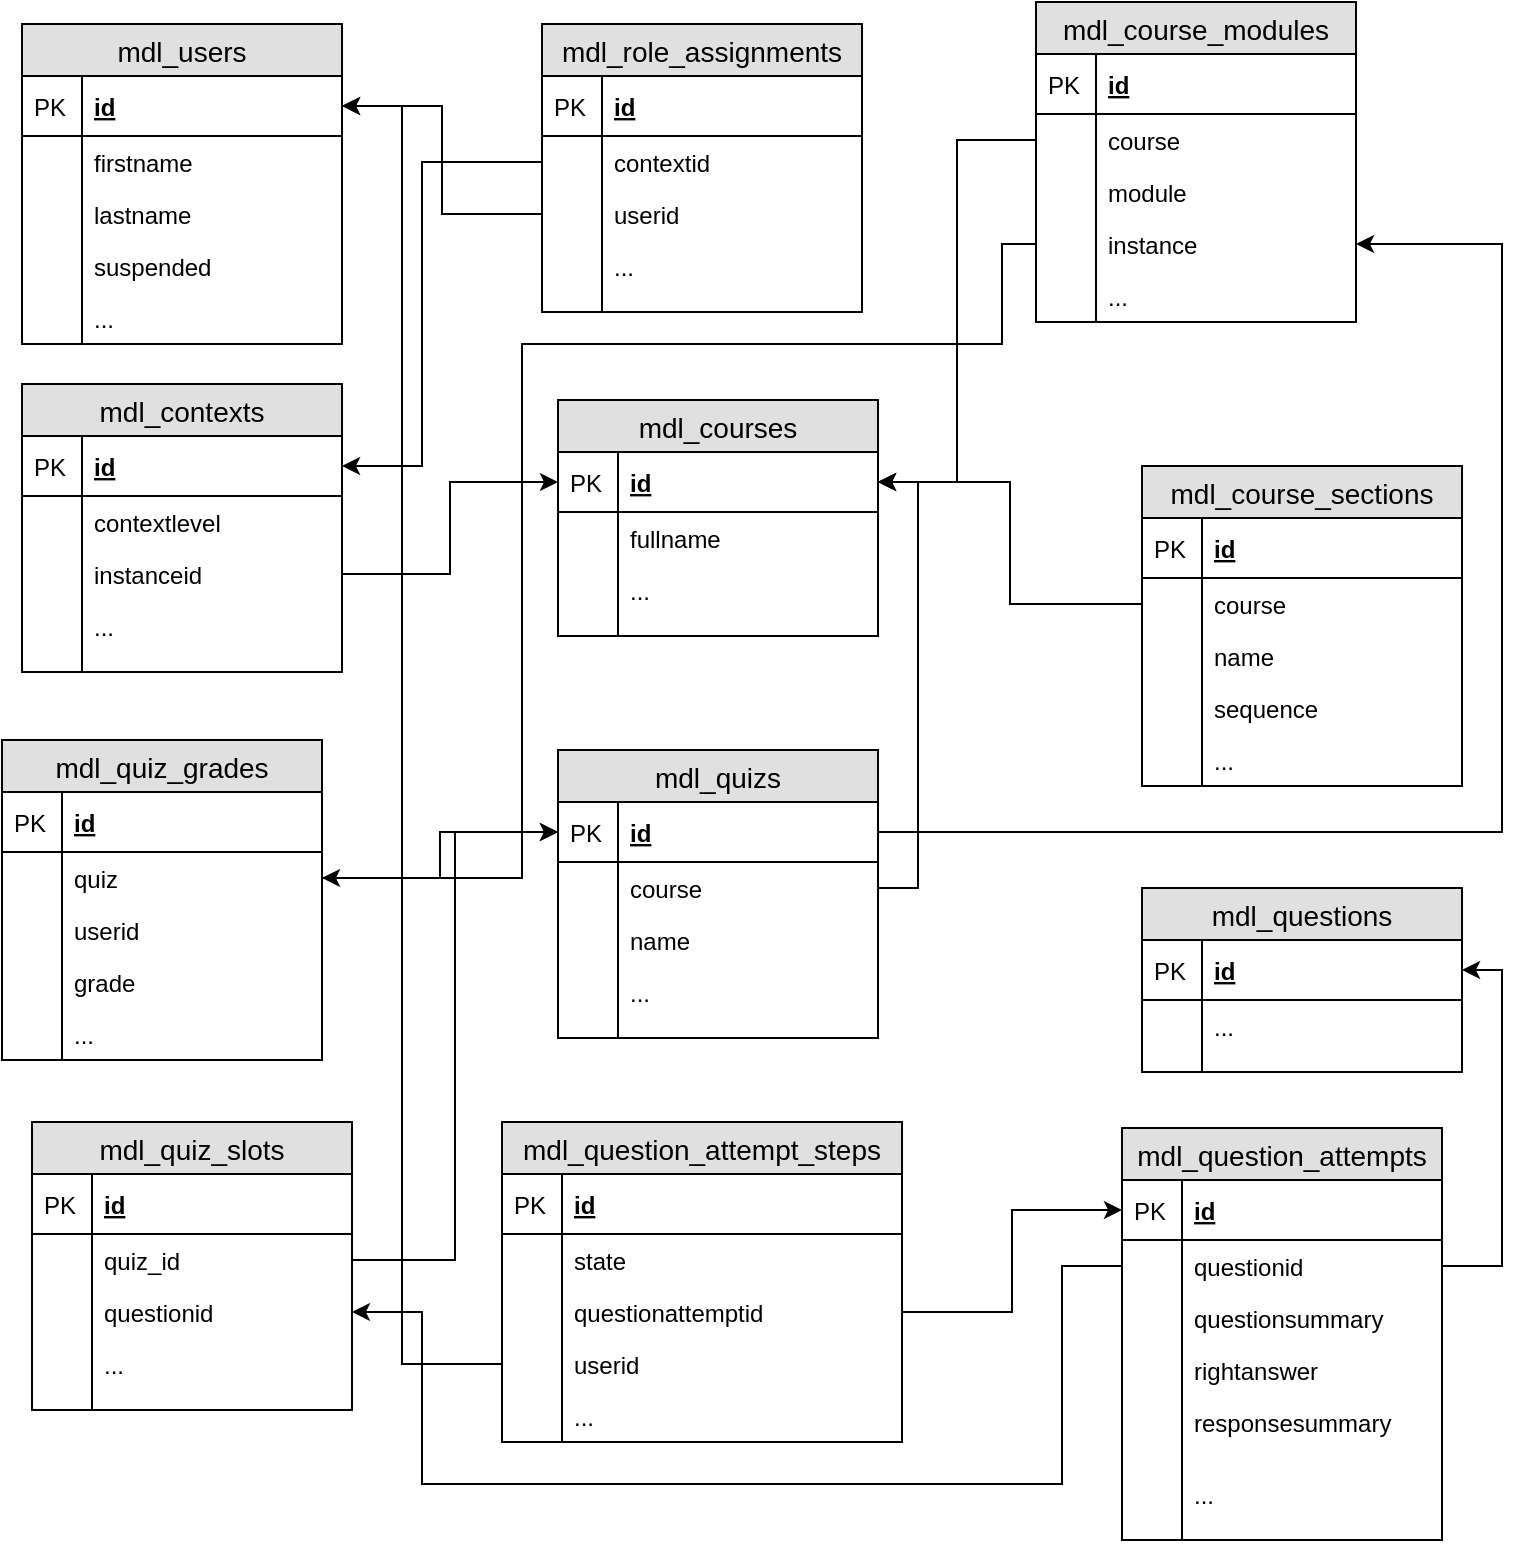 <mxfile version="10.6.2" type="device"><diagram id="EdsBTiarDASVLPU0Mut0" name="Page-1"><mxGraphModel dx="840" dy="435" grid="1" gridSize="10" guides="1" tooltips="1" connect="1" arrows="1" fold="1" page="1" pageScale="1" pageWidth="827" pageHeight="1169" math="0" shadow="0"><root><mxCell id="0"/><mxCell id="1" parent="0"/><mxCell id="I9P-b3mgV0MmRSYm_5gd-2" value="mdl_users" style="swimlane;fontStyle=0;childLayout=stackLayout;horizontal=1;startSize=26;fillColor=#e0e0e0;horizontalStack=0;resizeParent=1;resizeParentMax=0;resizeLast=0;collapsible=1;marginBottom=0;swimlaneFillColor=#ffffff;align=center;fontSize=14;" parent="1" vertex="1"><mxGeometry x="160" y="80" width="160" height="160" as="geometry"/></mxCell><mxCell id="I9P-b3mgV0MmRSYm_5gd-3" value="id" style="shape=partialRectangle;top=0;left=0;right=0;bottom=1;align=left;verticalAlign=middle;fillColor=none;spacingLeft=34;spacingRight=4;overflow=hidden;rotatable=0;points=[[0,0.5],[1,0.5]];portConstraint=eastwest;dropTarget=0;fontStyle=5;fontSize=12;" parent="I9P-b3mgV0MmRSYm_5gd-2" vertex="1"><mxGeometry y="26" width="160" height="30" as="geometry"/></mxCell><mxCell id="I9P-b3mgV0MmRSYm_5gd-4" value="PK" style="shape=partialRectangle;top=0;left=0;bottom=0;fillColor=none;align=left;verticalAlign=middle;spacingLeft=4;spacingRight=4;overflow=hidden;rotatable=0;points=[];portConstraint=eastwest;part=1;fontSize=12;" parent="I9P-b3mgV0MmRSYm_5gd-3" vertex="1" connectable="0"><mxGeometry width="30" height="30" as="geometry"/></mxCell><mxCell id="I9P-b3mgV0MmRSYm_5gd-5" value="firstname" style="shape=partialRectangle;top=0;left=0;right=0;bottom=0;align=left;verticalAlign=top;fillColor=none;spacingLeft=34;spacingRight=4;overflow=hidden;rotatable=0;points=[[0,0.5],[1,0.5]];portConstraint=eastwest;dropTarget=0;fontSize=12;" parent="I9P-b3mgV0MmRSYm_5gd-2" vertex="1"><mxGeometry y="56" width="160" height="26" as="geometry"/></mxCell><mxCell id="I9P-b3mgV0MmRSYm_5gd-6" value="" style="shape=partialRectangle;top=0;left=0;bottom=0;fillColor=none;align=left;verticalAlign=top;spacingLeft=4;spacingRight=4;overflow=hidden;rotatable=0;points=[];portConstraint=eastwest;part=1;fontSize=12;" parent="I9P-b3mgV0MmRSYm_5gd-5" vertex="1" connectable="0"><mxGeometry width="30" height="26" as="geometry"/></mxCell><mxCell id="I9P-b3mgV0MmRSYm_5gd-7" value="lastname" style="shape=partialRectangle;top=0;left=0;right=0;bottom=0;align=left;verticalAlign=top;fillColor=none;spacingLeft=34;spacingRight=4;overflow=hidden;rotatable=0;points=[[0,0.5],[1,0.5]];portConstraint=eastwest;dropTarget=0;fontSize=12;" parent="I9P-b3mgV0MmRSYm_5gd-2" vertex="1"><mxGeometry y="82" width="160" height="26" as="geometry"/></mxCell><mxCell id="I9P-b3mgV0MmRSYm_5gd-8" value="" style="shape=partialRectangle;top=0;left=0;bottom=0;fillColor=none;align=left;verticalAlign=top;spacingLeft=4;spacingRight=4;overflow=hidden;rotatable=0;points=[];portConstraint=eastwest;part=1;fontSize=12;" parent="I9P-b3mgV0MmRSYm_5gd-7" vertex="1" connectable="0"><mxGeometry width="30" height="26" as="geometry"/></mxCell><mxCell id="I9P-b3mgV0MmRSYm_5gd-9" value="suspended" style="shape=partialRectangle;top=0;left=0;right=0;bottom=0;align=left;verticalAlign=top;fillColor=none;spacingLeft=34;spacingRight=4;overflow=hidden;rotatable=0;points=[[0,0.5],[1,0.5]];portConstraint=eastwest;dropTarget=0;fontSize=12;" parent="I9P-b3mgV0MmRSYm_5gd-2" vertex="1"><mxGeometry y="108" width="160" height="26" as="geometry"/></mxCell><mxCell id="I9P-b3mgV0MmRSYm_5gd-10" value="" style="shape=partialRectangle;top=0;left=0;bottom=0;fillColor=none;align=left;verticalAlign=top;spacingLeft=4;spacingRight=4;overflow=hidden;rotatable=0;points=[];portConstraint=eastwest;part=1;fontSize=12;" parent="I9P-b3mgV0MmRSYm_5gd-9" vertex="1" connectable="0"><mxGeometry width="30" height="26" as="geometry"/></mxCell><mxCell id="I9P-b3mgV0MmRSYm_5gd-11" value="..." style="shape=partialRectangle;top=0;left=0;right=0;bottom=0;align=left;verticalAlign=top;fillColor=none;spacingLeft=34;spacingRight=4;overflow=hidden;rotatable=0;points=[[0,0.5],[1,0.5]];portConstraint=eastwest;dropTarget=0;fontSize=12;" parent="I9P-b3mgV0MmRSYm_5gd-2" vertex="1"><mxGeometry y="134" width="160" height="26" as="geometry"/></mxCell><mxCell id="I9P-b3mgV0MmRSYm_5gd-12" value="" style="shape=partialRectangle;top=0;left=0;bottom=0;fillColor=none;align=left;verticalAlign=top;spacingLeft=4;spacingRight=4;overflow=hidden;rotatable=0;points=[];portConstraint=eastwest;part=1;fontSize=12;" parent="I9P-b3mgV0MmRSYm_5gd-11" vertex="1" connectable="0"><mxGeometry width="30" height="26" as="geometry"/></mxCell><mxCell id="I9P-b3mgV0MmRSYm_5gd-13" value="mdl_quizs" style="swimlane;fontStyle=0;childLayout=stackLayout;horizontal=1;startSize=26;fillColor=#e0e0e0;horizontalStack=0;resizeParent=1;resizeParentMax=0;resizeLast=0;collapsible=1;marginBottom=0;swimlaneFillColor=#ffffff;align=center;fontSize=14;" parent="1" vertex="1"><mxGeometry x="428" y="443" width="160" height="144" as="geometry"/></mxCell><mxCell id="I9P-b3mgV0MmRSYm_5gd-14" value="id" style="shape=partialRectangle;top=0;left=0;right=0;bottom=1;align=left;verticalAlign=middle;fillColor=none;spacingLeft=34;spacingRight=4;overflow=hidden;rotatable=0;points=[[0,0.5],[1,0.5]];portConstraint=eastwest;dropTarget=0;fontStyle=5;fontSize=12;" parent="I9P-b3mgV0MmRSYm_5gd-13" vertex="1"><mxGeometry y="26" width="160" height="30" as="geometry"/></mxCell><mxCell id="I9P-b3mgV0MmRSYm_5gd-15" value="PK" style="shape=partialRectangle;top=0;left=0;bottom=0;fillColor=none;align=left;verticalAlign=middle;spacingLeft=4;spacingRight=4;overflow=hidden;rotatable=0;points=[];portConstraint=eastwest;part=1;fontSize=12;" parent="I9P-b3mgV0MmRSYm_5gd-14" vertex="1" connectable="0"><mxGeometry width="30" height="30" as="geometry"/></mxCell><mxCell id="I9P-b3mgV0MmRSYm_5gd-16" value="course" style="shape=partialRectangle;top=0;left=0;right=0;bottom=0;align=left;verticalAlign=top;fillColor=none;spacingLeft=34;spacingRight=4;overflow=hidden;rotatable=0;points=[[0,0.5],[1,0.5]];portConstraint=eastwest;dropTarget=0;fontSize=12;" parent="I9P-b3mgV0MmRSYm_5gd-13" vertex="1"><mxGeometry y="56" width="160" height="26" as="geometry"/></mxCell><mxCell id="I9P-b3mgV0MmRSYm_5gd-17" value="" style="shape=partialRectangle;top=0;left=0;bottom=0;fillColor=none;align=left;verticalAlign=top;spacingLeft=4;spacingRight=4;overflow=hidden;rotatable=0;points=[];portConstraint=eastwest;part=1;fontSize=12;" parent="I9P-b3mgV0MmRSYm_5gd-16" vertex="1" connectable="0"><mxGeometry width="30" height="26" as="geometry"/></mxCell><mxCell id="I9P-b3mgV0MmRSYm_5gd-18" value="name" style="shape=partialRectangle;top=0;left=0;right=0;bottom=0;align=left;verticalAlign=top;fillColor=none;spacingLeft=34;spacingRight=4;overflow=hidden;rotatable=0;points=[[0,0.5],[1,0.5]];portConstraint=eastwest;dropTarget=0;fontSize=12;" parent="I9P-b3mgV0MmRSYm_5gd-13" vertex="1"><mxGeometry y="82" width="160" height="26" as="geometry"/></mxCell><mxCell id="I9P-b3mgV0MmRSYm_5gd-19" value="" style="shape=partialRectangle;top=0;left=0;bottom=0;fillColor=none;align=left;verticalAlign=top;spacingLeft=4;spacingRight=4;overflow=hidden;rotatable=0;points=[];portConstraint=eastwest;part=1;fontSize=12;" parent="I9P-b3mgV0MmRSYm_5gd-18" vertex="1" connectable="0"><mxGeometry width="30" height="26" as="geometry"/></mxCell><mxCell id="I9P-b3mgV0MmRSYm_5gd-20" value="..." style="shape=partialRectangle;top=0;left=0;right=0;bottom=0;align=left;verticalAlign=top;fillColor=none;spacingLeft=34;spacingRight=4;overflow=hidden;rotatable=0;points=[[0,0.5],[1,0.5]];portConstraint=eastwest;dropTarget=0;fontSize=12;" parent="I9P-b3mgV0MmRSYm_5gd-13" vertex="1"><mxGeometry y="108" width="160" height="26" as="geometry"/></mxCell><mxCell id="I9P-b3mgV0MmRSYm_5gd-21" value="" style="shape=partialRectangle;top=0;left=0;bottom=0;fillColor=none;align=left;verticalAlign=top;spacingLeft=4;spacingRight=4;overflow=hidden;rotatable=0;points=[];portConstraint=eastwest;part=1;fontSize=12;" parent="I9P-b3mgV0MmRSYm_5gd-20" vertex="1" connectable="0"><mxGeometry width="30" height="26" as="geometry"/></mxCell><mxCell id="I9P-b3mgV0MmRSYm_5gd-22" value="" style="shape=partialRectangle;top=0;left=0;right=0;bottom=0;align=left;verticalAlign=top;fillColor=none;spacingLeft=34;spacingRight=4;overflow=hidden;rotatable=0;points=[[0,0.5],[1,0.5]];portConstraint=eastwest;dropTarget=0;fontSize=12;" parent="I9P-b3mgV0MmRSYm_5gd-13" vertex="1"><mxGeometry y="134" width="160" height="10" as="geometry"/></mxCell><mxCell id="I9P-b3mgV0MmRSYm_5gd-23" value="" style="shape=partialRectangle;top=0;left=0;bottom=0;fillColor=none;align=left;verticalAlign=top;spacingLeft=4;spacingRight=4;overflow=hidden;rotatable=0;points=[];portConstraint=eastwest;part=1;fontSize=12;" parent="I9P-b3mgV0MmRSYm_5gd-22" vertex="1" connectable="0"><mxGeometry width="30" height="10" as="geometry"/></mxCell><mxCell id="I9P-b3mgV0MmRSYm_5gd-28" value="mdl_quiz_grades" style="swimlane;fontStyle=0;childLayout=stackLayout;horizontal=1;startSize=26;fillColor=#e0e0e0;horizontalStack=0;resizeParent=1;resizeParentMax=0;resizeLast=0;collapsible=1;marginBottom=0;swimlaneFillColor=#ffffff;align=center;fontSize=14;" parent="1" vertex="1"><mxGeometry x="150" y="438" width="160" height="160" as="geometry"/></mxCell><mxCell id="I9P-b3mgV0MmRSYm_5gd-29" value="id" style="shape=partialRectangle;top=0;left=0;right=0;bottom=1;align=left;verticalAlign=middle;fillColor=none;spacingLeft=34;spacingRight=4;overflow=hidden;rotatable=0;points=[[0,0.5],[1,0.5]];portConstraint=eastwest;dropTarget=0;fontStyle=5;fontSize=12;" parent="I9P-b3mgV0MmRSYm_5gd-28" vertex="1"><mxGeometry y="26" width="160" height="30" as="geometry"/></mxCell><mxCell id="I9P-b3mgV0MmRSYm_5gd-30" value="PK" style="shape=partialRectangle;top=0;left=0;bottom=0;fillColor=none;align=left;verticalAlign=middle;spacingLeft=4;spacingRight=4;overflow=hidden;rotatable=0;points=[];portConstraint=eastwest;part=1;fontSize=12;" parent="I9P-b3mgV0MmRSYm_5gd-29" vertex="1" connectable="0"><mxGeometry width="30" height="30" as="geometry"/></mxCell><mxCell id="I9P-b3mgV0MmRSYm_5gd-31" value="quiz" style="shape=partialRectangle;top=0;left=0;right=0;bottom=0;align=left;verticalAlign=top;fillColor=none;spacingLeft=34;spacingRight=4;overflow=hidden;rotatable=0;points=[[0,0.5],[1,0.5]];portConstraint=eastwest;dropTarget=0;fontSize=12;" parent="I9P-b3mgV0MmRSYm_5gd-28" vertex="1"><mxGeometry y="56" width="160" height="26" as="geometry"/></mxCell><mxCell id="I9P-b3mgV0MmRSYm_5gd-32" value="" style="shape=partialRectangle;top=0;left=0;bottom=0;fillColor=none;align=left;verticalAlign=top;spacingLeft=4;spacingRight=4;overflow=hidden;rotatable=0;points=[];portConstraint=eastwest;part=1;fontSize=12;" parent="I9P-b3mgV0MmRSYm_5gd-31" vertex="1" connectable="0"><mxGeometry width="30" height="26" as="geometry"/></mxCell><mxCell id="I9P-b3mgV0MmRSYm_5gd-33" value="userid" style="shape=partialRectangle;top=0;left=0;right=0;bottom=0;align=left;verticalAlign=top;fillColor=none;spacingLeft=34;spacingRight=4;overflow=hidden;rotatable=0;points=[[0,0.5],[1,0.5]];portConstraint=eastwest;dropTarget=0;fontSize=12;" parent="I9P-b3mgV0MmRSYm_5gd-28" vertex="1"><mxGeometry y="82" width="160" height="26" as="geometry"/></mxCell><mxCell id="I9P-b3mgV0MmRSYm_5gd-34" value="" style="shape=partialRectangle;top=0;left=0;bottom=0;fillColor=none;align=left;verticalAlign=top;spacingLeft=4;spacingRight=4;overflow=hidden;rotatable=0;points=[];portConstraint=eastwest;part=1;fontSize=12;" parent="I9P-b3mgV0MmRSYm_5gd-33" vertex="1" connectable="0"><mxGeometry width="30" height="26" as="geometry"/></mxCell><mxCell id="I9P-b3mgV0MmRSYm_5gd-35" value="grade" style="shape=partialRectangle;top=0;left=0;right=0;bottom=0;align=left;verticalAlign=top;fillColor=none;spacingLeft=34;spacingRight=4;overflow=hidden;rotatable=0;points=[[0,0.5],[1,0.5]];portConstraint=eastwest;dropTarget=0;fontSize=12;" parent="I9P-b3mgV0MmRSYm_5gd-28" vertex="1"><mxGeometry y="108" width="160" height="26" as="geometry"/></mxCell><mxCell id="I9P-b3mgV0MmRSYm_5gd-36" value="" style="shape=partialRectangle;top=0;left=0;bottom=0;fillColor=none;align=left;verticalAlign=top;spacingLeft=4;spacingRight=4;overflow=hidden;rotatable=0;points=[];portConstraint=eastwest;part=1;fontSize=12;" parent="I9P-b3mgV0MmRSYm_5gd-35" vertex="1" connectable="0"><mxGeometry width="30" height="26" as="geometry"/></mxCell><mxCell id="I9P-b3mgV0MmRSYm_5gd-37" value="..." style="shape=partialRectangle;top=0;left=0;right=0;bottom=0;align=left;verticalAlign=top;fillColor=none;spacingLeft=34;spacingRight=4;overflow=hidden;rotatable=0;points=[[0,0.5],[1,0.5]];portConstraint=eastwest;dropTarget=0;fontSize=12;" parent="I9P-b3mgV0MmRSYm_5gd-28" vertex="1"><mxGeometry y="134" width="160" height="26" as="geometry"/></mxCell><mxCell id="I9P-b3mgV0MmRSYm_5gd-38" value="" style="shape=partialRectangle;top=0;left=0;bottom=0;fillColor=none;align=left;verticalAlign=top;spacingLeft=4;spacingRight=4;overflow=hidden;rotatable=0;points=[];portConstraint=eastwest;part=1;fontSize=12;" parent="I9P-b3mgV0MmRSYm_5gd-37" vertex="1" connectable="0"><mxGeometry width="30" height="26" as="geometry"/></mxCell><mxCell id="I9P-b3mgV0MmRSYm_5gd-39" value="mdl_course_sections" style="swimlane;fontStyle=0;childLayout=stackLayout;horizontal=1;startSize=26;fillColor=#e0e0e0;horizontalStack=0;resizeParent=1;resizeParentMax=0;resizeLast=0;collapsible=1;marginBottom=0;swimlaneFillColor=#ffffff;align=center;fontSize=14;" parent="1" vertex="1"><mxGeometry x="720" y="301" width="160" height="160" as="geometry"/></mxCell><mxCell id="I9P-b3mgV0MmRSYm_5gd-40" value="id" style="shape=partialRectangle;top=0;left=0;right=0;bottom=1;align=left;verticalAlign=middle;fillColor=none;spacingLeft=34;spacingRight=4;overflow=hidden;rotatable=0;points=[[0,0.5],[1,0.5]];portConstraint=eastwest;dropTarget=0;fontStyle=5;fontSize=12;" parent="I9P-b3mgV0MmRSYm_5gd-39" vertex="1"><mxGeometry y="26" width="160" height="30" as="geometry"/></mxCell><mxCell id="I9P-b3mgV0MmRSYm_5gd-41" value="PK" style="shape=partialRectangle;top=0;left=0;bottom=0;fillColor=none;align=left;verticalAlign=middle;spacingLeft=4;spacingRight=4;overflow=hidden;rotatable=0;points=[];portConstraint=eastwest;part=1;fontSize=12;" parent="I9P-b3mgV0MmRSYm_5gd-40" vertex="1" connectable="0"><mxGeometry width="30" height="30" as="geometry"/></mxCell><mxCell id="I9P-b3mgV0MmRSYm_5gd-42" value="course" style="shape=partialRectangle;top=0;left=0;right=0;bottom=0;align=left;verticalAlign=top;fillColor=none;spacingLeft=34;spacingRight=4;overflow=hidden;rotatable=0;points=[[0,0.5],[1,0.5]];portConstraint=eastwest;dropTarget=0;fontSize=12;" parent="I9P-b3mgV0MmRSYm_5gd-39" vertex="1"><mxGeometry y="56" width="160" height="26" as="geometry"/></mxCell><mxCell id="I9P-b3mgV0MmRSYm_5gd-43" value="" style="shape=partialRectangle;top=0;left=0;bottom=0;fillColor=none;align=left;verticalAlign=top;spacingLeft=4;spacingRight=4;overflow=hidden;rotatable=0;points=[];portConstraint=eastwest;part=1;fontSize=12;" parent="I9P-b3mgV0MmRSYm_5gd-42" vertex="1" connectable="0"><mxGeometry width="30" height="26" as="geometry"/></mxCell><mxCell id="I9P-b3mgV0MmRSYm_5gd-44" value="name" style="shape=partialRectangle;top=0;left=0;right=0;bottom=0;align=left;verticalAlign=top;fillColor=none;spacingLeft=34;spacingRight=4;overflow=hidden;rotatable=0;points=[[0,0.5],[1,0.5]];portConstraint=eastwest;dropTarget=0;fontSize=12;" parent="I9P-b3mgV0MmRSYm_5gd-39" vertex="1"><mxGeometry y="82" width="160" height="26" as="geometry"/></mxCell><mxCell id="I9P-b3mgV0MmRSYm_5gd-45" value="" style="shape=partialRectangle;top=0;left=0;bottom=0;fillColor=none;align=left;verticalAlign=top;spacingLeft=4;spacingRight=4;overflow=hidden;rotatable=0;points=[];portConstraint=eastwest;part=1;fontSize=12;" parent="I9P-b3mgV0MmRSYm_5gd-44" vertex="1" connectable="0"><mxGeometry width="30" height="26" as="geometry"/></mxCell><mxCell id="I9P-b3mgV0MmRSYm_5gd-46" value="sequence" style="shape=partialRectangle;top=0;left=0;right=0;bottom=0;align=left;verticalAlign=top;fillColor=none;spacingLeft=34;spacingRight=4;overflow=hidden;rotatable=0;points=[[0,0.5],[1,0.5]];portConstraint=eastwest;dropTarget=0;fontSize=12;" parent="I9P-b3mgV0MmRSYm_5gd-39" vertex="1"><mxGeometry y="108" width="160" height="26" as="geometry"/></mxCell><mxCell id="I9P-b3mgV0MmRSYm_5gd-47" value="" style="shape=partialRectangle;top=0;left=0;bottom=0;fillColor=none;align=left;verticalAlign=top;spacingLeft=4;spacingRight=4;overflow=hidden;rotatable=0;points=[];portConstraint=eastwest;part=1;fontSize=12;" parent="I9P-b3mgV0MmRSYm_5gd-46" vertex="1" connectable="0"><mxGeometry width="30" height="26" as="geometry"/></mxCell><mxCell id="I9P-b3mgV0MmRSYm_5gd-48" value="..." style="shape=partialRectangle;top=0;left=0;right=0;bottom=0;align=left;verticalAlign=top;fillColor=none;spacingLeft=34;spacingRight=4;overflow=hidden;rotatable=0;points=[[0,0.5],[1,0.5]];portConstraint=eastwest;dropTarget=0;fontSize=12;" parent="I9P-b3mgV0MmRSYm_5gd-39" vertex="1"><mxGeometry y="134" width="160" height="26" as="geometry"/></mxCell><mxCell id="I9P-b3mgV0MmRSYm_5gd-49" value="" style="shape=partialRectangle;top=0;left=0;bottom=0;fillColor=none;align=left;verticalAlign=top;spacingLeft=4;spacingRight=4;overflow=hidden;rotatable=0;points=[];portConstraint=eastwest;part=1;fontSize=12;" parent="I9P-b3mgV0MmRSYm_5gd-48" vertex="1" connectable="0"><mxGeometry width="30" height="26" as="geometry"/></mxCell><mxCell id="I9P-b3mgV0MmRSYm_5gd-50" value="mdl_course_modules" style="swimlane;fontStyle=0;childLayout=stackLayout;horizontal=1;startSize=26;fillColor=#e0e0e0;horizontalStack=0;resizeParent=1;resizeParentMax=0;resizeLast=0;collapsible=1;marginBottom=0;swimlaneFillColor=#ffffff;align=center;fontSize=14;" parent="1" vertex="1"><mxGeometry x="667" y="69" width="160" height="160" as="geometry"/></mxCell><mxCell id="I9P-b3mgV0MmRSYm_5gd-51" value="id" style="shape=partialRectangle;top=0;left=0;right=0;bottom=1;align=left;verticalAlign=middle;fillColor=none;spacingLeft=34;spacingRight=4;overflow=hidden;rotatable=0;points=[[0,0.5],[1,0.5]];portConstraint=eastwest;dropTarget=0;fontStyle=5;fontSize=12;" parent="I9P-b3mgV0MmRSYm_5gd-50" vertex="1"><mxGeometry y="26" width="160" height="30" as="geometry"/></mxCell><mxCell id="I9P-b3mgV0MmRSYm_5gd-52" value="PK" style="shape=partialRectangle;top=0;left=0;bottom=0;fillColor=none;align=left;verticalAlign=middle;spacingLeft=4;spacingRight=4;overflow=hidden;rotatable=0;points=[];portConstraint=eastwest;part=1;fontSize=12;" parent="I9P-b3mgV0MmRSYm_5gd-51" vertex="1" connectable="0"><mxGeometry width="30" height="30" as="geometry"/></mxCell><mxCell id="I9P-b3mgV0MmRSYm_5gd-53" value="course" style="shape=partialRectangle;top=0;left=0;right=0;bottom=0;align=left;verticalAlign=top;fillColor=none;spacingLeft=34;spacingRight=4;overflow=hidden;rotatable=0;points=[[0,0.5],[1,0.5]];portConstraint=eastwest;dropTarget=0;fontSize=12;" parent="I9P-b3mgV0MmRSYm_5gd-50" vertex="1"><mxGeometry y="56" width="160" height="26" as="geometry"/></mxCell><mxCell id="I9P-b3mgV0MmRSYm_5gd-54" value="" style="shape=partialRectangle;top=0;left=0;bottom=0;fillColor=none;align=left;verticalAlign=top;spacingLeft=4;spacingRight=4;overflow=hidden;rotatable=0;points=[];portConstraint=eastwest;part=1;fontSize=12;" parent="I9P-b3mgV0MmRSYm_5gd-53" vertex="1" connectable="0"><mxGeometry width="30" height="26" as="geometry"/></mxCell><mxCell id="I9P-b3mgV0MmRSYm_5gd-55" value="module" style="shape=partialRectangle;top=0;left=0;right=0;bottom=0;align=left;verticalAlign=top;fillColor=none;spacingLeft=34;spacingRight=4;overflow=hidden;rotatable=0;points=[[0,0.5],[1,0.5]];portConstraint=eastwest;dropTarget=0;fontSize=12;" parent="I9P-b3mgV0MmRSYm_5gd-50" vertex="1"><mxGeometry y="82" width="160" height="26" as="geometry"/></mxCell><mxCell id="I9P-b3mgV0MmRSYm_5gd-56" value="" style="shape=partialRectangle;top=0;left=0;bottom=0;fillColor=none;align=left;verticalAlign=top;spacingLeft=4;spacingRight=4;overflow=hidden;rotatable=0;points=[];portConstraint=eastwest;part=1;fontSize=12;" parent="I9P-b3mgV0MmRSYm_5gd-55" vertex="1" connectable="0"><mxGeometry width="30" height="26" as="geometry"/></mxCell><mxCell id="I9P-b3mgV0MmRSYm_5gd-57" value="instance" style="shape=partialRectangle;top=0;left=0;right=0;bottom=0;align=left;verticalAlign=top;fillColor=none;spacingLeft=34;spacingRight=4;overflow=hidden;rotatable=0;points=[[0,0.5],[1,0.5]];portConstraint=eastwest;dropTarget=0;fontSize=12;" parent="I9P-b3mgV0MmRSYm_5gd-50" vertex="1"><mxGeometry y="108" width="160" height="26" as="geometry"/></mxCell><mxCell id="I9P-b3mgV0MmRSYm_5gd-58" value="" style="shape=partialRectangle;top=0;left=0;bottom=0;fillColor=none;align=left;verticalAlign=top;spacingLeft=4;spacingRight=4;overflow=hidden;rotatable=0;points=[];portConstraint=eastwest;part=1;fontSize=12;" parent="I9P-b3mgV0MmRSYm_5gd-57" vertex="1" connectable="0"><mxGeometry width="30" height="26" as="geometry"/></mxCell><mxCell id="I9P-b3mgV0MmRSYm_5gd-59" value="..." style="shape=partialRectangle;top=0;left=0;right=0;bottom=0;align=left;verticalAlign=top;fillColor=none;spacingLeft=34;spacingRight=4;overflow=hidden;rotatable=0;points=[[0,0.5],[1,0.5]];portConstraint=eastwest;dropTarget=0;fontSize=12;" parent="I9P-b3mgV0MmRSYm_5gd-50" vertex="1"><mxGeometry y="134" width="160" height="26" as="geometry"/></mxCell><mxCell id="I9P-b3mgV0MmRSYm_5gd-60" value="" style="shape=partialRectangle;top=0;left=0;bottom=0;fillColor=none;align=left;verticalAlign=top;spacingLeft=4;spacingRight=4;overflow=hidden;rotatable=0;points=[];portConstraint=eastwest;part=1;fontSize=12;" parent="I9P-b3mgV0MmRSYm_5gd-59" vertex="1" connectable="0"><mxGeometry width="30" height="26" as="geometry"/></mxCell><mxCell id="I9P-b3mgV0MmRSYm_5gd-61" value="mdl_role_assignments" style="swimlane;fontStyle=0;childLayout=stackLayout;horizontal=1;startSize=26;fillColor=#e0e0e0;horizontalStack=0;resizeParent=1;resizeParentMax=0;resizeLast=0;collapsible=1;marginBottom=0;swimlaneFillColor=#ffffff;align=center;fontSize=14;" parent="1" vertex="1"><mxGeometry x="420" y="80" width="160" height="144" as="geometry"/></mxCell><mxCell id="I9P-b3mgV0MmRSYm_5gd-62" value="id" style="shape=partialRectangle;top=0;left=0;right=0;bottom=1;align=left;verticalAlign=middle;fillColor=none;spacingLeft=34;spacingRight=4;overflow=hidden;rotatable=0;points=[[0,0.5],[1,0.5]];portConstraint=eastwest;dropTarget=0;fontStyle=5;fontSize=12;" parent="I9P-b3mgV0MmRSYm_5gd-61" vertex="1"><mxGeometry y="26" width="160" height="30" as="geometry"/></mxCell><mxCell id="I9P-b3mgV0MmRSYm_5gd-63" value="PK" style="shape=partialRectangle;top=0;left=0;bottom=0;fillColor=none;align=left;verticalAlign=middle;spacingLeft=4;spacingRight=4;overflow=hidden;rotatable=0;points=[];portConstraint=eastwest;part=1;fontSize=12;" parent="I9P-b3mgV0MmRSYm_5gd-62" vertex="1" connectable="0"><mxGeometry width="30" height="30" as="geometry"/></mxCell><mxCell id="I9P-b3mgV0MmRSYm_5gd-64" value="contextid" style="shape=partialRectangle;top=0;left=0;right=0;bottom=0;align=left;verticalAlign=top;fillColor=none;spacingLeft=34;spacingRight=4;overflow=hidden;rotatable=0;points=[[0,0.5],[1,0.5]];portConstraint=eastwest;dropTarget=0;fontSize=12;" parent="I9P-b3mgV0MmRSYm_5gd-61" vertex="1"><mxGeometry y="56" width="160" height="26" as="geometry"/></mxCell><mxCell id="I9P-b3mgV0MmRSYm_5gd-65" value="" style="shape=partialRectangle;top=0;left=0;bottom=0;fillColor=none;align=left;verticalAlign=top;spacingLeft=4;spacingRight=4;overflow=hidden;rotatable=0;points=[];portConstraint=eastwest;part=1;fontSize=12;" parent="I9P-b3mgV0MmRSYm_5gd-64" vertex="1" connectable="0"><mxGeometry width="30" height="26" as="geometry"/></mxCell><mxCell id="I9P-b3mgV0MmRSYm_5gd-129" value="userid" style="shape=partialRectangle;top=0;left=0;right=0;bottom=0;align=left;verticalAlign=top;fillColor=none;spacingLeft=34;spacingRight=4;overflow=hidden;rotatable=0;points=[[0,0.5],[1,0.5]];portConstraint=eastwest;dropTarget=0;fontSize=12;" parent="I9P-b3mgV0MmRSYm_5gd-61" vertex="1"><mxGeometry y="82" width="160" height="26" as="geometry"/></mxCell><mxCell id="I9P-b3mgV0MmRSYm_5gd-130" value="" style="shape=partialRectangle;top=0;left=0;bottom=0;fillColor=none;align=left;verticalAlign=top;spacingLeft=4;spacingRight=4;overflow=hidden;rotatable=0;points=[];portConstraint=eastwest;part=1;fontSize=12;" parent="I9P-b3mgV0MmRSYm_5gd-129" vertex="1" connectable="0"><mxGeometry width="30" height="26" as="geometry"/></mxCell><mxCell id="I9P-b3mgV0MmRSYm_5gd-68" value="..." style="shape=partialRectangle;top=0;left=0;right=0;bottom=0;align=left;verticalAlign=top;fillColor=none;spacingLeft=34;spacingRight=4;overflow=hidden;rotatable=0;points=[[0,0.5],[1,0.5]];portConstraint=eastwest;dropTarget=0;fontSize=12;" parent="I9P-b3mgV0MmRSYm_5gd-61" vertex="1"><mxGeometry y="108" width="160" height="26" as="geometry"/></mxCell><mxCell id="I9P-b3mgV0MmRSYm_5gd-69" value="" style="shape=partialRectangle;top=0;left=0;bottom=0;fillColor=none;align=left;verticalAlign=top;spacingLeft=4;spacingRight=4;overflow=hidden;rotatable=0;points=[];portConstraint=eastwest;part=1;fontSize=12;" parent="I9P-b3mgV0MmRSYm_5gd-68" vertex="1" connectable="0"><mxGeometry width="30" height="26" as="geometry"/></mxCell><mxCell id="I9P-b3mgV0MmRSYm_5gd-70" value="" style="shape=partialRectangle;top=0;left=0;right=0;bottom=0;align=left;verticalAlign=top;fillColor=none;spacingLeft=34;spacingRight=4;overflow=hidden;rotatable=0;points=[[0,0.5],[1,0.5]];portConstraint=eastwest;dropTarget=0;fontSize=12;" parent="I9P-b3mgV0MmRSYm_5gd-61" vertex="1"><mxGeometry y="134" width="160" height="10" as="geometry"/></mxCell><mxCell id="I9P-b3mgV0MmRSYm_5gd-71" value="" style="shape=partialRectangle;top=0;left=0;bottom=0;fillColor=none;align=left;verticalAlign=top;spacingLeft=4;spacingRight=4;overflow=hidden;rotatable=0;points=[];portConstraint=eastwest;part=1;fontSize=12;" parent="I9P-b3mgV0MmRSYm_5gd-70" vertex="1" connectable="0"><mxGeometry width="30" height="10" as="geometry"/></mxCell><mxCell id="I9P-b3mgV0MmRSYm_5gd-72" value="mdl_contexts" style="swimlane;fontStyle=0;childLayout=stackLayout;horizontal=1;startSize=26;fillColor=#e0e0e0;horizontalStack=0;resizeParent=1;resizeParentMax=0;resizeLast=0;collapsible=1;marginBottom=0;swimlaneFillColor=#ffffff;align=center;fontSize=14;" parent="1" vertex="1"><mxGeometry x="160" y="260" width="160" height="144" as="geometry"/></mxCell><mxCell id="I9P-b3mgV0MmRSYm_5gd-73" value="id" style="shape=partialRectangle;top=0;left=0;right=0;bottom=1;align=left;verticalAlign=middle;fillColor=none;spacingLeft=34;spacingRight=4;overflow=hidden;rotatable=0;points=[[0,0.5],[1,0.5]];portConstraint=eastwest;dropTarget=0;fontStyle=5;fontSize=12;" parent="I9P-b3mgV0MmRSYm_5gd-72" vertex="1"><mxGeometry y="26" width="160" height="30" as="geometry"/></mxCell><mxCell id="I9P-b3mgV0MmRSYm_5gd-74" value="PK" style="shape=partialRectangle;top=0;left=0;bottom=0;fillColor=none;align=left;verticalAlign=middle;spacingLeft=4;spacingRight=4;overflow=hidden;rotatable=0;points=[];portConstraint=eastwest;part=1;fontSize=12;" parent="I9P-b3mgV0MmRSYm_5gd-73" vertex="1" connectable="0"><mxGeometry width="30" height="30" as="geometry"/></mxCell><mxCell id="I9P-b3mgV0MmRSYm_5gd-75" value="contextlevel" style="shape=partialRectangle;top=0;left=0;right=0;bottom=0;align=left;verticalAlign=top;fillColor=none;spacingLeft=34;spacingRight=4;overflow=hidden;rotatable=0;points=[[0,0.5],[1,0.5]];portConstraint=eastwest;dropTarget=0;fontSize=12;" parent="I9P-b3mgV0MmRSYm_5gd-72" vertex="1"><mxGeometry y="56" width="160" height="26" as="geometry"/></mxCell><mxCell id="I9P-b3mgV0MmRSYm_5gd-76" value="" style="shape=partialRectangle;top=0;left=0;bottom=0;fillColor=none;align=left;verticalAlign=top;spacingLeft=4;spacingRight=4;overflow=hidden;rotatable=0;points=[];portConstraint=eastwest;part=1;fontSize=12;" parent="I9P-b3mgV0MmRSYm_5gd-75" vertex="1" connectable="0"><mxGeometry width="30" height="26" as="geometry"/></mxCell><mxCell id="I9P-b3mgV0MmRSYm_5gd-77" value="instanceid" style="shape=partialRectangle;top=0;left=0;right=0;bottom=0;align=left;verticalAlign=top;fillColor=none;spacingLeft=34;spacingRight=4;overflow=hidden;rotatable=0;points=[[0,0.5],[1,0.5]];portConstraint=eastwest;dropTarget=0;fontSize=12;" parent="I9P-b3mgV0MmRSYm_5gd-72" vertex="1"><mxGeometry y="82" width="160" height="26" as="geometry"/></mxCell><mxCell id="I9P-b3mgV0MmRSYm_5gd-78" value="" style="shape=partialRectangle;top=0;left=0;bottom=0;fillColor=none;align=left;verticalAlign=top;spacingLeft=4;spacingRight=4;overflow=hidden;rotatable=0;points=[];portConstraint=eastwest;part=1;fontSize=12;" parent="I9P-b3mgV0MmRSYm_5gd-77" vertex="1" connectable="0"><mxGeometry width="30" height="26" as="geometry"/></mxCell><mxCell id="I9P-b3mgV0MmRSYm_5gd-79" value="..." style="shape=partialRectangle;top=0;left=0;right=0;bottom=0;align=left;verticalAlign=top;fillColor=none;spacingLeft=34;spacingRight=4;overflow=hidden;rotatable=0;points=[[0,0.5],[1,0.5]];portConstraint=eastwest;dropTarget=0;fontSize=12;" parent="I9P-b3mgV0MmRSYm_5gd-72" vertex="1"><mxGeometry y="108" width="160" height="26" as="geometry"/></mxCell><mxCell id="I9P-b3mgV0MmRSYm_5gd-80" value="" style="shape=partialRectangle;top=0;left=0;bottom=0;fillColor=none;align=left;verticalAlign=top;spacingLeft=4;spacingRight=4;overflow=hidden;rotatable=0;points=[];portConstraint=eastwest;part=1;fontSize=12;" parent="I9P-b3mgV0MmRSYm_5gd-79" vertex="1" connectable="0"><mxGeometry width="30" height="26" as="geometry"/></mxCell><mxCell id="I9P-b3mgV0MmRSYm_5gd-81" value="" style="shape=partialRectangle;top=0;left=0;right=0;bottom=0;align=left;verticalAlign=top;fillColor=none;spacingLeft=34;spacingRight=4;overflow=hidden;rotatable=0;points=[[0,0.5],[1,0.5]];portConstraint=eastwest;dropTarget=0;fontSize=12;" parent="I9P-b3mgV0MmRSYm_5gd-72" vertex="1"><mxGeometry y="134" width="160" height="10" as="geometry"/></mxCell><mxCell id="I9P-b3mgV0MmRSYm_5gd-82" value="" style="shape=partialRectangle;top=0;left=0;bottom=0;fillColor=none;align=left;verticalAlign=top;spacingLeft=4;spacingRight=4;overflow=hidden;rotatable=0;points=[];portConstraint=eastwest;part=1;fontSize=12;" parent="I9P-b3mgV0MmRSYm_5gd-81" vertex="1" connectable="0"><mxGeometry width="30" height="10" as="geometry"/></mxCell><mxCell id="I9P-b3mgV0MmRSYm_5gd-83" value="mdl_question_attempt_steps" style="swimlane;fontStyle=0;childLayout=stackLayout;horizontal=1;startSize=26;fillColor=#e0e0e0;horizontalStack=0;resizeParent=1;resizeParentMax=0;resizeLast=0;collapsible=1;marginBottom=0;swimlaneFillColor=#ffffff;align=center;fontSize=14;" parent="1" vertex="1"><mxGeometry x="400" y="629" width="200" height="160" as="geometry"/></mxCell><mxCell id="I9P-b3mgV0MmRSYm_5gd-84" value="id" style="shape=partialRectangle;top=0;left=0;right=0;bottom=1;align=left;verticalAlign=middle;fillColor=none;spacingLeft=34;spacingRight=4;overflow=hidden;rotatable=0;points=[[0,0.5],[1,0.5]];portConstraint=eastwest;dropTarget=0;fontStyle=5;fontSize=12;" parent="I9P-b3mgV0MmRSYm_5gd-83" vertex="1"><mxGeometry y="26" width="200" height="30" as="geometry"/></mxCell><mxCell id="I9P-b3mgV0MmRSYm_5gd-85" value="PK" style="shape=partialRectangle;top=0;left=0;bottom=0;fillColor=none;align=left;verticalAlign=middle;spacingLeft=4;spacingRight=4;overflow=hidden;rotatable=0;points=[];portConstraint=eastwest;part=1;fontSize=12;" parent="I9P-b3mgV0MmRSYm_5gd-84" vertex="1" connectable="0"><mxGeometry width="30" height="30" as="geometry"/></mxCell><mxCell id="I9P-b3mgV0MmRSYm_5gd-86" value="state" style="shape=partialRectangle;top=0;left=0;right=0;bottom=0;align=left;verticalAlign=top;fillColor=none;spacingLeft=34;spacingRight=4;overflow=hidden;rotatable=0;points=[[0,0.5],[1,0.5]];portConstraint=eastwest;dropTarget=0;fontSize=12;" parent="I9P-b3mgV0MmRSYm_5gd-83" vertex="1"><mxGeometry y="56" width="200" height="26" as="geometry"/></mxCell><mxCell id="I9P-b3mgV0MmRSYm_5gd-87" value="" style="shape=partialRectangle;top=0;left=0;bottom=0;fillColor=none;align=left;verticalAlign=top;spacingLeft=4;spacingRight=4;overflow=hidden;rotatable=0;points=[];portConstraint=eastwest;part=1;fontSize=12;" parent="I9P-b3mgV0MmRSYm_5gd-86" vertex="1" connectable="0"><mxGeometry width="30" height="26" as="geometry"/></mxCell><mxCell id="I9P-b3mgV0MmRSYm_5gd-88" value="questionattemptid" style="shape=partialRectangle;top=0;left=0;right=0;bottom=0;align=left;verticalAlign=top;fillColor=none;spacingLeft=34;spacingRight=4;overflow=hidden;rotatable=0;points=[[0,0.5],[1,0.5]];portConstraint=eastwest;dropTarget=0;fontSize=12;" parent="I9P-b3mgV0MmRSYm_5gd-83" vertex="1"><mxGeometry y="82" width="200" height="26" as="geometry"/></mxCell><mxCell id="I9P-b3mgV0MmRSYm_5gd-89" value="" style="shape=partialRectangle;top=0;left=0;bottom=0;fillColor=none;align=left;verticalAlign=top;spacingLeft=4;spacingRight=4;overflow=hidden;rotatable=0;points=[];portConstraint=eastwest;part=1;fontSize=12;" parent="I9P-b3mgV0MmRSYm_5gd-88" vertex="1" connectable="0"><mxGeometry width="30" height="26" as="geometry"/></mxCell><mxCell id="I9P-b3mgV0MmRSYm_5gd-90" value="userid" style="shape=partialRectangle;top=0;left=0;right=0;bottom=0;align=left;verticalAlign=top;fillColor=none;spacingLeft=34;spacingRight=4;overflow=hidden;rotatable=0;points=[[0,0.5],[1,0.5]];portConstraint=eastwest;dropTarget=0;fontSize=12;" parent="I9P-b3mgV0MmRSYm_5gd-83" vertex="1"><mxGeometry y="108" width="200" height="26" as="geometry"/></mxCell><mxCell id="I9P-b3mgV0MmRSYm_5gd-91" value="" style="shape=partialRectangle;top=0;left=0;bottom=0;fillColor=none;align=left;verticalAlign=top;spacingLeft=4;spacingRight=4;overflow=hidden;rotatable=0;points=[];portConstraint=eastwest;part=1;fontSize=12;" parent="I9P-b3mgV0MmRSYm_5gd-90" vertex="1" connectable="0"><mxGeometry width="30" height="26" as="geometry"/></mxCell><mxCell id="I9P-b3mgV0MmRSYm_5gd-92" value="..." style="shape=partialRectangle;top=0;left=0;right=0;bottom=0;align=left;verticalAlign=top;fillColor=none;spacingLeft=34;spacingRight=4;overflow=hidden;rotatable=0;points=[[0,0.5],[1,0.5]];portConstraint=eastwest;dropTarget=0;fontSize=12;" parent="I9P-b3mgV0MmRSYm_5gd-83" vertex="1"><mxGeometry y="134" width="200" height="26" as="geometry"/></mxCell><mxCell id="I9P-b3mgV0MmRSYm_5gd-93" value="" style="shape=partialRectangle;top=0;left=0;bottom=0;fillColor=none;align=left;verticalAlign=top;spacingLeft=4;spacingRight=4;overflow=hidden;rotatable=0;points=[];portConstraint=eastwest;part=1;fontSize=12;" parent="I9P-b3mgV0MmRSYm_5gd-92" vertex="1" connectable="0"><mxGeometry width="30" height="26" as="geometry"/></mxCell><mxCell id="I9P-b3mgV0MmRSYm_5gd-94" value="mdl_question_attempts" style="swimlane;fontStyle=0;childLayout=stackLayout;horizontal=1;startSize=26;fillColor=#e0e0e0;horizontalStack=0;resizeParent=1;resizeParentMax=0;resizeLast=0;collapsible=1;marginBottom=0;swimlaneFillColor=#ffffff;align=center;fontSize=14;" parent="1" vertex="1"><mxGeometry x="710" y="632" width="160" height="206" as="geometry"/></mxCell><mxCell id="I9P-b3mgV0MmRSYm_5gd-95" value="id" style="shape=partialRectangle;top=0;left=0;right=0;bottom=1;align=left;verticalAlign=middle;fillColor=none;spacingLeft=34;spacingRight=4;overflow=hidden;rotatable=0;points=[[0,0.5],[1,0.5]];portConstraint=eastwest;dropTarget=0;fontStyle=5;fontSize=12;" parent="I9P-b3mgV0MmRSYm_5gd-94" vertex="1"><mxGeometry y="26" width="160" height="30" as="geometry"/></mxCell><mxCell id="I9P-b3mgV0MmRSYm_5gd-96" value="PK" style="shape=partialRectangle;top=0;left=0;bottom=0;fillColor=none;align=left;verticalAlign=middle;spacingLeft=4;spacingRight=4;overflow=hidden;rotatable=0;points=[];portConstraint=eastwest;part=1;fontSize=12;" parent="I9P-b3mgV0MmRSYm_5gd-95" vertex="1" connectable="0"><mxGeometry width="30" height="30" as="geometry"/></mxCell><mxCell id="I9P-b3mgV0MmRSYm_5gd-97" value="questionid" style="shape=partialRectangle;top=0;left=0;right=0;bottom=0;align=left;verticalAlign=top;fillColor=none;spacingLeft=34;spacingRight=4;overflow=hidden;rotatable=0;points=[[0,0.5],[1,0.5]];portConstraint=eastwest;dropTarget=0;fontSize=12;" parent="I9P-b3mgV0MmRSYm_5gd-94" vertex="1"><mxGeometry y="56" width="160" height="26" as="geometry"/></mxCell><mxCell id="I9P-b3mgV0MmRSYm_5gd-98" value="" style="shape=partialRectangle;top=0;left=0;bottom=0;fillColor=none;align=left;verticalAlign=top;spacingLeft=4;spacingRight=4;overflow=hidden;rotatable=0;points=[];portConstraint=eastwest;part=1;fontSize=12;" parent="I9P-b3mgV0MmRSYm_5gd-97" vertex="1" connectable="0"><mxGeometry width="30" height="26" as="geometry"/></mxCell><mxCell id="I9P-b3mgV0MmRSYm_5gd-99" value="questionsummary" style="shape=partialRectangle;top=0;left=0;right=0;bottom=0;align=left;verticalAlign=top;fillColor=none;spacingLeft=34;spacingRight=4;overflow=hidden;rotatable=0;points=[[0,0.5],[1,0.5]];portConstraint=eastwest;dropTarget=0;fontSize=12;" parent="I9P-b3mgV0MmRSYm_5gd-94" vertex="1"><mxGeometry y="82" width="160" height="26" as="geometry"/></mxCell><mxCell id="I9P-b3mgV0MmRSYm_5gd-100" value="" style="shape=partialRectangle;top=0;left=0;bottom=0;fillColor=none;align=left;verticalAlign=top;spacingLeft=4;spacingRight=4;overflow=hidden;rotatable=0;points=[];portConstraint=eastwest;part=1;fontSize=12;" parent="I9P-b3mgV0MmRSYm_5gd-99" vertex="1" connectable="0"><mxGeometry width="30" height="26" as="geometry"/></mxCell><mxCell id="I9P-b3mgV0MmRSYm_5gd-101" value="rightanswer" style="shape=partialRectangle;top=0;left=0;right=0;bottom=0;align=left;verticalAlign=top;fillColor=none;spacingLeft=34;spacingRight=4;overflow=hidden;rotatable=0;points=[[0,0.5],[1,0.5]];portConstraint=eastwest;dropTarget=0;fontSize=12;" parent="I9P-b3mgV0MmRSYm_5gd-94" vertex="1"><mxGeometry y="108" width="160" height="26" as="geometry"/></mxCell><mxCell id="I9P-b3mgV0MmRSYm_5gd-102" value="" style="shape=partialRectangle;top=0;left=0;bottom=0;fillColor=none;align=left;verticalAlign=top;spacingLeft=4;spacingRight=4;overflow=hidden;rotatable=0;points=[];portConstraint=eastwest;part=1;fontSize=12;" parent="I9P-b3mgV0MmRSYm_5gd-101" vertex="1" connectable="0"><mxGeometry width="30" height="26" as="geometry"/></mxCell><mxCell id="I9P-b3mgV0MmRSYm_5gd-103" value="responsesummary" style="shape=partialRectangle;top=0;left=0;right=0;bottom=0;align=left;verticalAlign=top;fillColor=none;spacingLeft=34;spacingRight=4;overflow=hidden;rotatable=0;points=[[0,0.5],[1,0.5]];portConstraint=eastwest;dropTarget=0;fontSize=12;" parent="I9P-b3mgV0MmRSYm_5gd-94" vertex="1"><mxGeometry y="134" width="160" height="36" as="geometry"/></mxCell><mxCell id="I9P-b3mgV0MmRSYm_5gd-104" value="" style="shape=partialRectangle;top=0;left=0;bottom=0;fillColor=none;align=left;verticalAlign=top;spacingLeft=4;spacingRight=4;overflow=hidden;rotatable=0;points=[];portConstraint=eastwest;part=1;fontSize=12;" parent="I9P-b3mgV0MmRSYm_5gd-103" vertex="1" connectable="0"><mxGeometry width="30" height="36" as="geometry"/></mxCell><mxCell id="I9P-b3mgV0MmRSYm_5gd-105" value="..." style="shape=partialRectangle;top=0;left=0;right=0;bottom=0;align=left;verticalAlign=top;fillColor=none;spacingLeft=34;spacingRight=4;overflow=hidden;rotatable=0;points=[[0,0.5],[1,0.5]];portConstraint=eastwest;dropTarget=0;fontSize=12;" parent="I9P-b3mgV0MmRSYm_5gd-94" vertex="1"><mxGeometry y="170" width="160" height="36" as="geometry"/></mxCell><mxCell id="I9P-b3mgV0MmRSYm_5gd-106" value="" style="shape=partialRectangle;top=0;left=0;bottom=0;fillColor=none;align=left;verticalAlign=top;spacingLeft=4;spacingRight=4;overflow=hidden;rotatable=0;points=[];portConstraint=eastwest;part=1;fontSize=12;" parent="I9P-b3mgV0MmRSYm_5gd-105" vertex="1" connectable="0"><mxGeometry width="30" height="36" as="geometry"/></mxCell><mxCell id="I9P-b3mgV0MmRSYm_5gd-107" value="mdl_questions" style="swimlane;fontStyle=0;childLayout=stackLayout;horizontal=1;startSize=26;fillColor=#e0e0e0;horizontalStack=0;resizeParent=1;resizeParentMax=0;resizeLast=0;collapsible=1;marginBottom=0;swimlaneFillColor=#ffffff;align=center;fontSize=14;" parent="1" vertex="1"><mxGeometry x="720" y="512" width="160" height="92" as="geometry"/></mxCell><mxCell id="I9P-b3mgV0MmRSYm_5gd-108" value="id" style="shape=partialRectangle;top=0;left=0;right=0;bottom=1;align=left;verticalAlign=middle;fillColor=none;spacingLeft=34;spacingRight=4;overflow=hidden;rotatable=0;points=[[0,0.5],[1,0.5]];portConstraint=eastwest;dropTarget=0;fontStyle=5;fontSize=12;" parent="I9P-b3mgV0MmRSYm_5gd-107" vertex="1"><mxGeometry y="26" width="160" height="30" as="geometry"/></mxCell><mxCell id="I9P-b3mgV0MmRSYm_5gd-109" value="PK" style="shape=partialRectangle;top=0;left=0;bottom=0;fillColor=none;align=left;verticalAlign=middle;spacingLeft=4;spacingRight=4;overflow=hidden;rotatable=0;points=[];portConstraint=eastwest;part=1;fontSize=12;" parent="I9P-b3mgV0MmRSYm_5gd-108" vertex="1" connectable="0"><mxGeometry width="30" height="30" as="geometry"/></mxCell><mxCell id="I9P-b3mgV0MmRSYm_5gd-110" value="..." style="shape=partialRectangle;top=0;left=0;right=0;bottom=0;align=left;verticalAlign=top;fillColor=none;spacingLeft=34;spacingRight=4;overflow=hidden;rotatable=0;points=[[0,0.5],[1,0.5]];portConstraint=eastwest;dropTarget=0;fontSize=12;" parent="I9P-b3mgV0MmRSYm_5gd-107" vertex="1"><mxGeometry y="56" width="160" height="26" as="geometry"/></mxCell><mxCell id="I9P-b3mgV0MmRSYm_5gd-111" value="" style="shape=partialRectangle;top=0;left=0;bottom=0;fillColor=none;align=left;verticalAlign=top;spacingLeft=4;spacingRight=4;overflow=hidden;rotatable=0;points=[];portConstraint=eastwest;part=1;fontSize=12;" parent="I9P-b3mgV0MmRSYm_5gd-110" vertex="1" connectable="0"><mxGeometry width="30" height="26" as="geometry"/></mxCell><mxCell id="I9P-b3mgV0MmRSYm_5gd-116" value="" style="shape=partialRectangle;top=0;left=0;right=0;bottom=0;align=left;verticalAlign=top;fillColor=none;spacingLeft=34;spacingRight=4;overflow=hidden;rotatable=0;points=[[0,0.5],[1,0.5]];portConstraint=eastwest;dropTarget=0;fontSize=12;" parent="I9P-b3mgV0MmRSYm_5gd-107" vertex="1"><mxGeometry y="82" width="160" height="10" as="geometry"/></mxCell><mxCell id="I9P-b3mgV0MmRSYm_5gd-117" value="" style="shape=partialRectangle;top=0;left=0;bottom=0;fillColor=none;align=left;verticalAlign=top;spacingLeft=4;spacingRight=4;overflow=hidden;rotatable=0;points=[];portConstraint=eastwest;part=1;fontSize=12;" parent="I9P-b3mgV0MmRSYm_5gd-116" vertex="1" connectable="0"><mxGeometry width="30" height="10" as="geometry"/></mxCell><mxCell id="I9P-b3mgV0MmRSYm_5gd-118" value="mdl_quiz_slots" style="swimlane;fontStyle=0;childLayout=stackLayout;horizontal=1;startSize=26;fillColor=#e0e0e0;horizontalStack=0;resizeParent=1;resizeParentMax=0;resizeLast=0;collapsible=1;marginBottom=0;swimlaneFillColor=#ffffff;align=center;fontSize=14;" parent="1" vertex="1"><mxGeometry x="165" y="629" width="160" height="144" as="geometry"/></mxCell><mxCell id="I9P-b3mgV0MmRSYm_5gd-119" value="id" style="shape=partialRectangle;top=0;left=0;right=0;bottom=1;align=left;verticalAlign=middle;fillColor=none;spacingLeft=34;spacingRight=4;overflow=hidden;rotatable=0;points=[[0,0.5],[1,0.5]];portConstraint=eastwest;dropTarget=0;fontStyle=5;fontSize=12;" parent="I9P-b3mgV0MmRSYm_5gd-118" vertex="1"><mxGeometry y="26" width="160" height="30" as="geometry"/></mxCell><mxCell id="I9P-b3mgV0MmRSYm_5gd-120" value="PK" style="shape=partialRectangle;top=0;left=0;bottom=0;fillColor=none;align=left;verticalAlign=middle;spacingLeft=4;spacingRight=4;overflow=hidden;rotatable=0;points=[];portConstraint=eastwest;part=1;fontSize=12;" parent="I9P-b3mgV0MmRSYm_5gd-119" vertex="1" connectable="0"><mxGeometry width="30" height="30" as="geometry"/></mxCell><mxCell id="I9P-b3mgV0MmRSYm_5gd-121" value="quiz_id" style="shape=partialRectangle;top=0;left=0;right=0;bottom=0;align=left;verticalAlign=top;fillColor=none;spacingLeft=34;spacingRight=4;overflow=hidden;rotatable=0;points=[[0,0.5],[1,0.5]];portConstraint=eastwest;dropTarget=0;fontSize=12;" parent="I9P-b3mgV0MmRSYm_5gd-118" vertex="1"><mxGeometry y="56" width="160" height="26" as="geometry"/></mxCell><mxCell id="I9P-b3mgV0MmRSYm_5gd-122" value="" style="shape=partialRectangle;top=0;left=0;bottom=0;fillColor=none;align=left;verticalAlign=top;spacingLeft=4;spacingRight=4;overflow=hidden;rotatable=0;points=[];portConstraint=eastwest;part=1;fontSize=12;" parent="I9P-b3mgV0MmRSYm_5gd-121" vertex="1" connectable="0"><mxGeometry width="30" height="26" as="geometry"/></mxCell><mxCell id="I9P-b3mgV0MmRSYm_5gd-123" value="questionid" style="shape=partialRectangle;top=0;left=0;right=0;bottom=0;align=left;verticalAlign=top;fillColor=none;spacingLeft=34;spacingRight=4;overflow=hidden;rotatable=0;points=[[0,0.5],[1,0.5]];portConstraint=eastwest;dropTarget=0;fontSize=12;" parent="I9P-b3mgV0MmRSYm_5gd-118" vertex="1"><mxGeometry y="82" width="160" height="26" as="geometry"/></mxCell><mxCell id="I9P-b3mgV0MmRSYm_5gd-124" value="" style="shape=partialRectangle;top=0;left=0;bottom=0;fillColor=none;align=left;verticalAlign=top;spacingLeft=4;spacingRight=4;overflow=hidden;rotatable=0;points=[];portConstraint=eastwest;part=1;fontSize=12;" parent="I9P-b3mgV0MmRSYm_5gd-123" vertex="1" connectable="0"><mxGeometry width="30" height="26" as="geometry"/></mxCell><mxCell id="I9P-b3mgV0MmRSYm_5gd-125" value="..." style="shape=partialRectangle;top=0;left=0;right=0;bottom=0;align=left;verticalAlign=top;fillColor=none;spacingLeft=34;spacingRight=4;overflow=hidden;rotatable=0;points=[[0,0.5],[1,0.5]];portConstraint=eastwest;dropTarget=0;fontSize=12;" parent="I9P-b3mgV0MmRSYm_5gd-118" vertex="1"><mxGeometry y="108" width="160" height="26" as="geometry"/></mxCell><mxCell id="I9P-b3mgV0MmRSYm_5gd-126" value="" style="shape=partialRectangle;top=0;left=0;bottom=0;fillColor=none;align=left;verticalAlign=top;spacingLeft=4;spacingRight=4;overflow=hidden;rotatable=0;points=[];portConstraint=eastwest;part=1;fontSize=12;" parent="I9P-b3mgV0MmRSYm_5gd-125" vertex="1" connectable="0"><mxGeometry width="30" height="26" as="geometry"/></mxCell><mxCell id="I9P-b3mgV0MmRSYm_5gd-127" value="" style="shape=partialRectangle;top=0;left=0;right=0;bottom=0;align=left;verticalAlign=top;fillColor=none;spacingLeft=34;spacingRight=4;overflow=hidden;rotatable=0;points=[[0,0.5],[1,0.5]];portConstraint=eastwest;dropTarget=0;fontSize=12;" parent="I9P-b3mgV0MmRSYm_5gd-118" vertex="1"><mxGeometry y="134" width="160" height="10" as="geometry"/></mxCell><mxCell id="I9P-b3mgV0MmRSYm_5gd-128" value="" style="shape=partialRectangle;top=0;left=0;bottom=0;fillColor=none;align=left;verticalAlign=top;spacingLeft=4;spacingRight=4;overflow=hidden;rotatable=0;points=[];portConstraint=eastwest;part=1;fontSize=12;" parent="I9P-b3mgV0MmRSYm_5gd-127" vertex="1" connectable="0"><mxGeometry width="30" height="10" as="geometry"/></mxCell><mxCell id="I9P-b3mgV0MmRSYm_5gd-136" value="mdl_courses" style="swimlane;fontStyle=0;childLayout=stackLayout;horizontal=1;startSize=26;fillColor=#e0e0e0;horizontalStack=0;resizeParent=1;resizeParentMax=0;resizeLast=0;collapsible=1;marginBottom=0;swimlaneFillColor=#ffffff;align=center;fontSize=14;" parent="1" vertex="1"><mxGeometry x="428" y="268" width="160" height="118" as="geometry"/></mxCell><mxCell id="I9P-b3mgV0MmRSYm_5gd-137" value="id" style="shape=partialRectangle;top=0;left=0;right=0;bottom=1;align=left;verticalAlign=middle;fillColor=none;spacingLeft=34;spacingRight=4;overflow=hidden;rotatable=0;points=[[0,0.5],[1,0.5]];portConstraint=eastwest;dropTarget=0;fontStyle=5;fontSize=12;" parent="I9P-b3mgV0MmRSYm_5gd-136" vertex="1"><mxGeometry y="26" width="160" height="30" as="geometry"/></mxCell><mxCell id="I9P-b3mgV0MmRSYm_5gd-138" value="PK" style="shape=partialRectangle;top=0;left=0;bottom=0;fillColor=none;align=left;verticalAlign=middle;spacingLeft=4;spacingRight=4;overflow=hidden;rotatable=0;points=[];portConstraint=eastwest;part=1;fontSize=12;" parent="I9P-b3mgV0MmRSYm_5gd-137" vertex="1" connectable="0"><mxGeometry width="30" height="30" as="geometry"/></mxCell><mxCell id="I9P-b3mgV0MmRSYm_5gd-139" value="fullname" style="shape=partialRectangle;top=0;left=0;right=0;bottom=0;align=left;verticalAlign=top;fillColor=none;spacingLeft=34;spacingRight=4;overflow=hidden;rotatable=0;points=[[0,0.5],[1,0.5]];portConstraint=eastwest;dropTarget=0;fontSize=12;" parent="I9P-b3mgV0MmRSYm_5gd-136" vertex="1"><mxGeometry y="56" width="160" height="26" as="geometry"/></mxCell><mxCell id="I9P-b3mgV0MmRSYm_5gd-140" value="" style="shape=partialRectangle;top=0;left=0;bottom=0;fillColor=none;align=left;verticalAlign=top;spacingLeft=4;spacingRight=4;overflow=hidden;rotatable=0;points=[];portConstraint=eastwest;part=1;fontSize=12;" parent="I9P-b3mgV0MmRSYm_5gd-139" vertex="1" connectable="0"><mxGeometry width="30" height="26" as="geometry"/></mxCell><mxCell id="I9P-b3mgV0MmRSYm_5gd-143" value="..." style="shape=partialRectangle;top=0;left=0;right=0;bottom=0;align=left;verticalAlign=top;fillColor=none;spacingLeft=34;spacingRight=4;overflow=hidden;rotatable=0;points=[[0,0.5],[1,0.5]];portConstraint=eastwest;dropTarget=0;fontSize=12;" parent="I9P-b3mgV0MmRSYm_5gd-136" vertex="1"><mxGeometry y="82" width="160" height="26" as="geometry"/></mxCell><mxCell id="I9P-b3mgV0MmRSYm_5gd-144" value="" style="shape=partialRectangle;top=0;left=0;bottom=0;fillColor=none;align=left;verticalAlign=top;spacingLeft=4;spacingRight=4;overflow=hidden;rotatable=0;points=[];portConstraint=eastwest;part=1;fontSize=12;" parent="I9P-b3mgV0MmRSYm_5gd-143" vertex="1" connectable="0"><mxGeometry width="30" height="26" as="geometry"/></mxCell><mxCell id="I9P-b3mgV0MmRSYm_5gd-145" value="" style="shape=partialRectangle;top=0;left=0;right=0;bottom=0;align=left;verticalAlign=top;fillColor=none;spacingLeft=34;spacingRight=4;overflow=hidden;rotatable=0;points=[[0,0.5],[1,0.5]];portConstraint=eastwest;dropTarget=0;fontSize=12;" parent="I9P-b3mgV0MmRSYm_5gd-136" vertex="1"><mxGeometry y="108" width="160" height="10" as="geometry"/></mxCell><mxCell id="I9P-b3mgV0MmRSYm_5gd-146" value="" style="shape=partialRectangle;top=0;left=0;bottom=0;fillColor=none;align=left;verticalAlign=top;spacingLeft=4;spacingRight=4;overflow=hidden;rotatable=0;points=[];portConstraint=eastwest;part=1;fontSize=12;" parent="I9P-b3mgV0MmRSYm_5gd-145" vertex="1" connectable="0"><mxGeometry width="30" height="10" as="geometry"/></mxCell><mxCell id="I9P-b3mgV0MmRSYm_5gd-165" style="edgeStyle=orthogonalEdgeStyle;rounded=0;orthogonalLoop=1;jettySize=auto;html=1;exitX=0;exitY=0.5;exitDx=0;exitDy=0;entryX=1;entryY=0.5;entryDx=0;entryDy=0;" parent="1" source="I9P-b3mgV0MmRSYm_5gd-129" target="I9P-b3mgV0MmRSYm_5gd-3" edge="1"><mxGeometry relative="1" as="geometry"/></mxCell><mxCell id="I9P-b3mgV0MmRSYm_5gd-166" style="edgeStyle=orthogonalEdgeStyle;rounded=0;orthogonalLoop=1;jettySize=auto;html=1;exitX=0;exitY=0.5;exitDx=0;exitDy=0;entryX=1;entryY=0.5;entryDx=0;entryDy=0;" parent="1" source="I9P-b3mgV0MmRSYm_5gd-64" target="I9P-b3mgV0MmRSYm_5gd-73" edge="1"><mxGeometry relative="1" as="geometry"><Array as="points"><mxPoint x="360" y="149"/><mxPoint x="360" y="301"/></Array></mxGeometry></mxCell><mxCell id="I9P-b3mgV0MmRSYm_5gd-167" style="edgeStyle=orthogonalEdgeStyle;rounded=0;orthogonalLoop=1;jettySize=auto;html=1;exitX=0;exitY=0.5;exitDx=0;exitDy=0;entryX=1;entryY=0.5;entryDx=0;entryDy=0;" parent="1" source="I9P-b3mgV0MmRSYm_5gd-53" target="I9P-b3mgV0MmRSYm_5gd-137" edge="1"><mxGeometry relative="1" as="geometry"/></mxCell><mxCell id="I9P-b3mgV0MmRSYm_5gd-168" style="edgeStyle=orthogonalEdgeStyle;rounded=0;orthogonalLoop=1;jettySize=auto;html=1;exitX=0;exitY=0.5;exitDx=0;exitDy=0;entryX=1;entryY=0.5;entryDx=0;entryDy=0;" parent="1" source="I9P-b3mgV0MmRSYm_5gd-42" target="I9P-b3mgV0MmRSYm_5gd-137" edge="1"><mxGeometry relative="1" as="geometry"/></mxCell><mxCell id="I9P-b3mgV0MmRSYm_5gd-169" style="edgeStyle=orthogonalEdgeStyle;rounded=0;orthogonalLoop=1;jettySize=auto;html=1;exitX=1;exitY=0.5;exitDx=0;exitDy=0;entryX=0;entryY=0.5;entryDx=0;entryDy=0;" parent="1" source="I9P-b3mgV0MmRSYm_5gd-77" target="I9P-b3mgV0MmRSYm_5gd-137" edge="1"><mxGeometry relative="1" as="geometry"/></mxCell><mxCell id="I9P-b3mgV0MmRSYm_5gd-170" style="edgeStyle=orthogonalEdgeStyle;rounded=0;orthogonalLoop=1;jettySize=auto;html=1;exitX=1;exitY=0.5;exitDx=0;exitDy=0;entryX=1;entryY=0.5;entryDx=0;entryDy=0;" parent="1" source="I9P-b3mgV0MmRSYm_5gd-16" target="I9P-b3mgV0MmRSYm_5gd-137" edge="1"><mxGeometry relative="1" as="geometry"/></mxCell><mxCell id="I9P-b3mgV0MmRSYm_5gd-171" style="edgeStyle=orthogonalEdgeStyle;rounded=0;orthogonalLoop=1;jettySize=auto;html=1;exitX=0;exitY=0.5;exitDx=0;exitDy=0;entryX=1;entryY=0.5;entryDx=0;entryDy=0;" parent="1" source="I9P-b3mgV0MmRSYm_5gd-57" target="I9P-b3mgV0MmRSYm_5gd-31" edge="1"><mxGeometry relative="1" as="geometry"><Array as="points"><mxPoint x="650" y="190"/><mxPoint x="650" y="240"/><mxPoint x="410" y="240"/><mxPoint x="410" y="507"/></Array></mxGeometry></mxCell><mxCell id="I9P-b3mgV0MmRSYm_5gd-172" style="edgeStyle=orthogonalEdgeStyle;rounded=0;orthogonalLoop=1;jettySize=auto;html=1;exitX=1;exitY=0.5;exitDx=0;exitDy=0;entryX=0;entryY=0.5;entryDx=0;entryDy=0;" parent="1" source="I9P-b3mgV0MmRSYm_5gd-31" target="I9P-b3mgV0MmRSYm_5gd-14" edge="1"><mxGeometry relative="1" as="geometry"/></mxCell><mxCell id="I9P-b3mgV0MmRSYm_5gd-173" style="edgeStyle=orthogonalEdgeStyle;rounded=0;orthogonalLoop=1;jettySize=auto;html=1;exitX=1;exitY=0.5;exitDx=0;exitDy=0;entryX=0;entryY=0.5;entryDx=0;entryDy=0;" parent="1" source="I9P-b3mgV0MmRSYm_5gd-88" target="I9P-b3mgV0MmRSYm_5gd-95" edge="1"><mxGeometry relative="1" as="geometry"/></mxCell><mxCell id="I9P-b3mgV0MmRSYm_5gd-174" style="edgeStyle=orthogonalEdgeStyle;rounded=0;orthogonalLoop=1;jettySize=auto;html=1;exitX=1;exitY=0.5;exitDx=0;exitDy=0;entryX=1;entryY=0.5;entryDx=0;entryDy=0;" parent="1" source="I9P-b3mgV0MmRSYm_5gd-97" target="I9P-b3mgV0MmRSYm_5gd-108" edge="1"><mxGeometry relative="1" as="geometry"/></mxCell><mxCell id="I9P-b3mgV0MmRSYm_5gd-175" style="edgeStyle=orthogonalEdgeStyle;rounded=0;orthogonalLoop=1;jettySize=auto;html=1;exitX=0;exitY=0.5;exitDx=0;exitDy=0;entryX=1;entryY=0.5;entryDx=0;entryDy=0;" parent="1" source="I9P-b3mgV0MmRSYm_5gd-97" target="I9P-b3mgV0MmRSYm_5gd-123" edge="1"><mxGeometry relative="1" as="geometry"><Array as="points"><mxPoint x="680" y="701"/><mxPoint x="680" y="810"/><mxPoint x="360" y="810"/><mxPoint x="360" y="724"/></Array></mxGeometry></mxCell><mxCell id="I9P-b3mgV0MmRSYm_5gd-176" style="edgeStyle=orthogonalEdgeStyle;rounded=0;orthogonalLoop=1;jettySize=auto;html=1;exitX=0;exitY=0.5;exitDx=0;exitDy=0;entryX=1;entryY=0.5;entryDx=0;entryDy=0;" parent="1" source="I9P-b3mgV0MmRSYm_5gd-90" target="I9P-b3mgV0MmRSYm_5gd-3" edge="1"><mxGeometry relative="1" as="geometry"><Array as="points"><mxPoint x="350" y="750"/><mxPoint x="350" y="121"/></Array></mxGeometry></mxCell><mxCell id="I9P-b3mgV0MmRSYm_5gd-177" style="edgeStyle=orthogonalEdgeStyle;rounded=0;orthogonalLoop=1;jettySize=auto;html=1;exitX=1;exitY=0.5;exitDx=0;exitDy=0;entryX=1;entryY=0.5;entryDx=0;entryDy=0;" parent="1" source="I9P-b3mgV0MmRSYm_5gd-14" target="I9P-b3mgV0MmRSYm_5gd-57" edge="1"><mxGeometry relative="1" as="geometry"><Array as="points"><mxPoint x="900" y="484"/><mxPoint x="900" y="190"/></Array></mxGeometry></mxCell><mxCell id="I9P-b3mgV0MmRSYm_5gd-178" style="edgeStyle=orthogonalEdgeStyle;rounded=0;orthogonalLoop=1;jettySize=auto;html=1;exitX=1;exitY=0.5;exitDx=0;exitDy=0;entryX=0;entryY=0.5;entryDx=0;entryDy=0;" parent="1" source="I9P-b3mgV0MmRSYm_5gd-121" target="I9P-b3mgV0MmRSYm_5gd-14" edge="1"><mxGeometry relative="1" as="geometry"/></mxCell></root></mxGraphModel></diagram></mxfile>